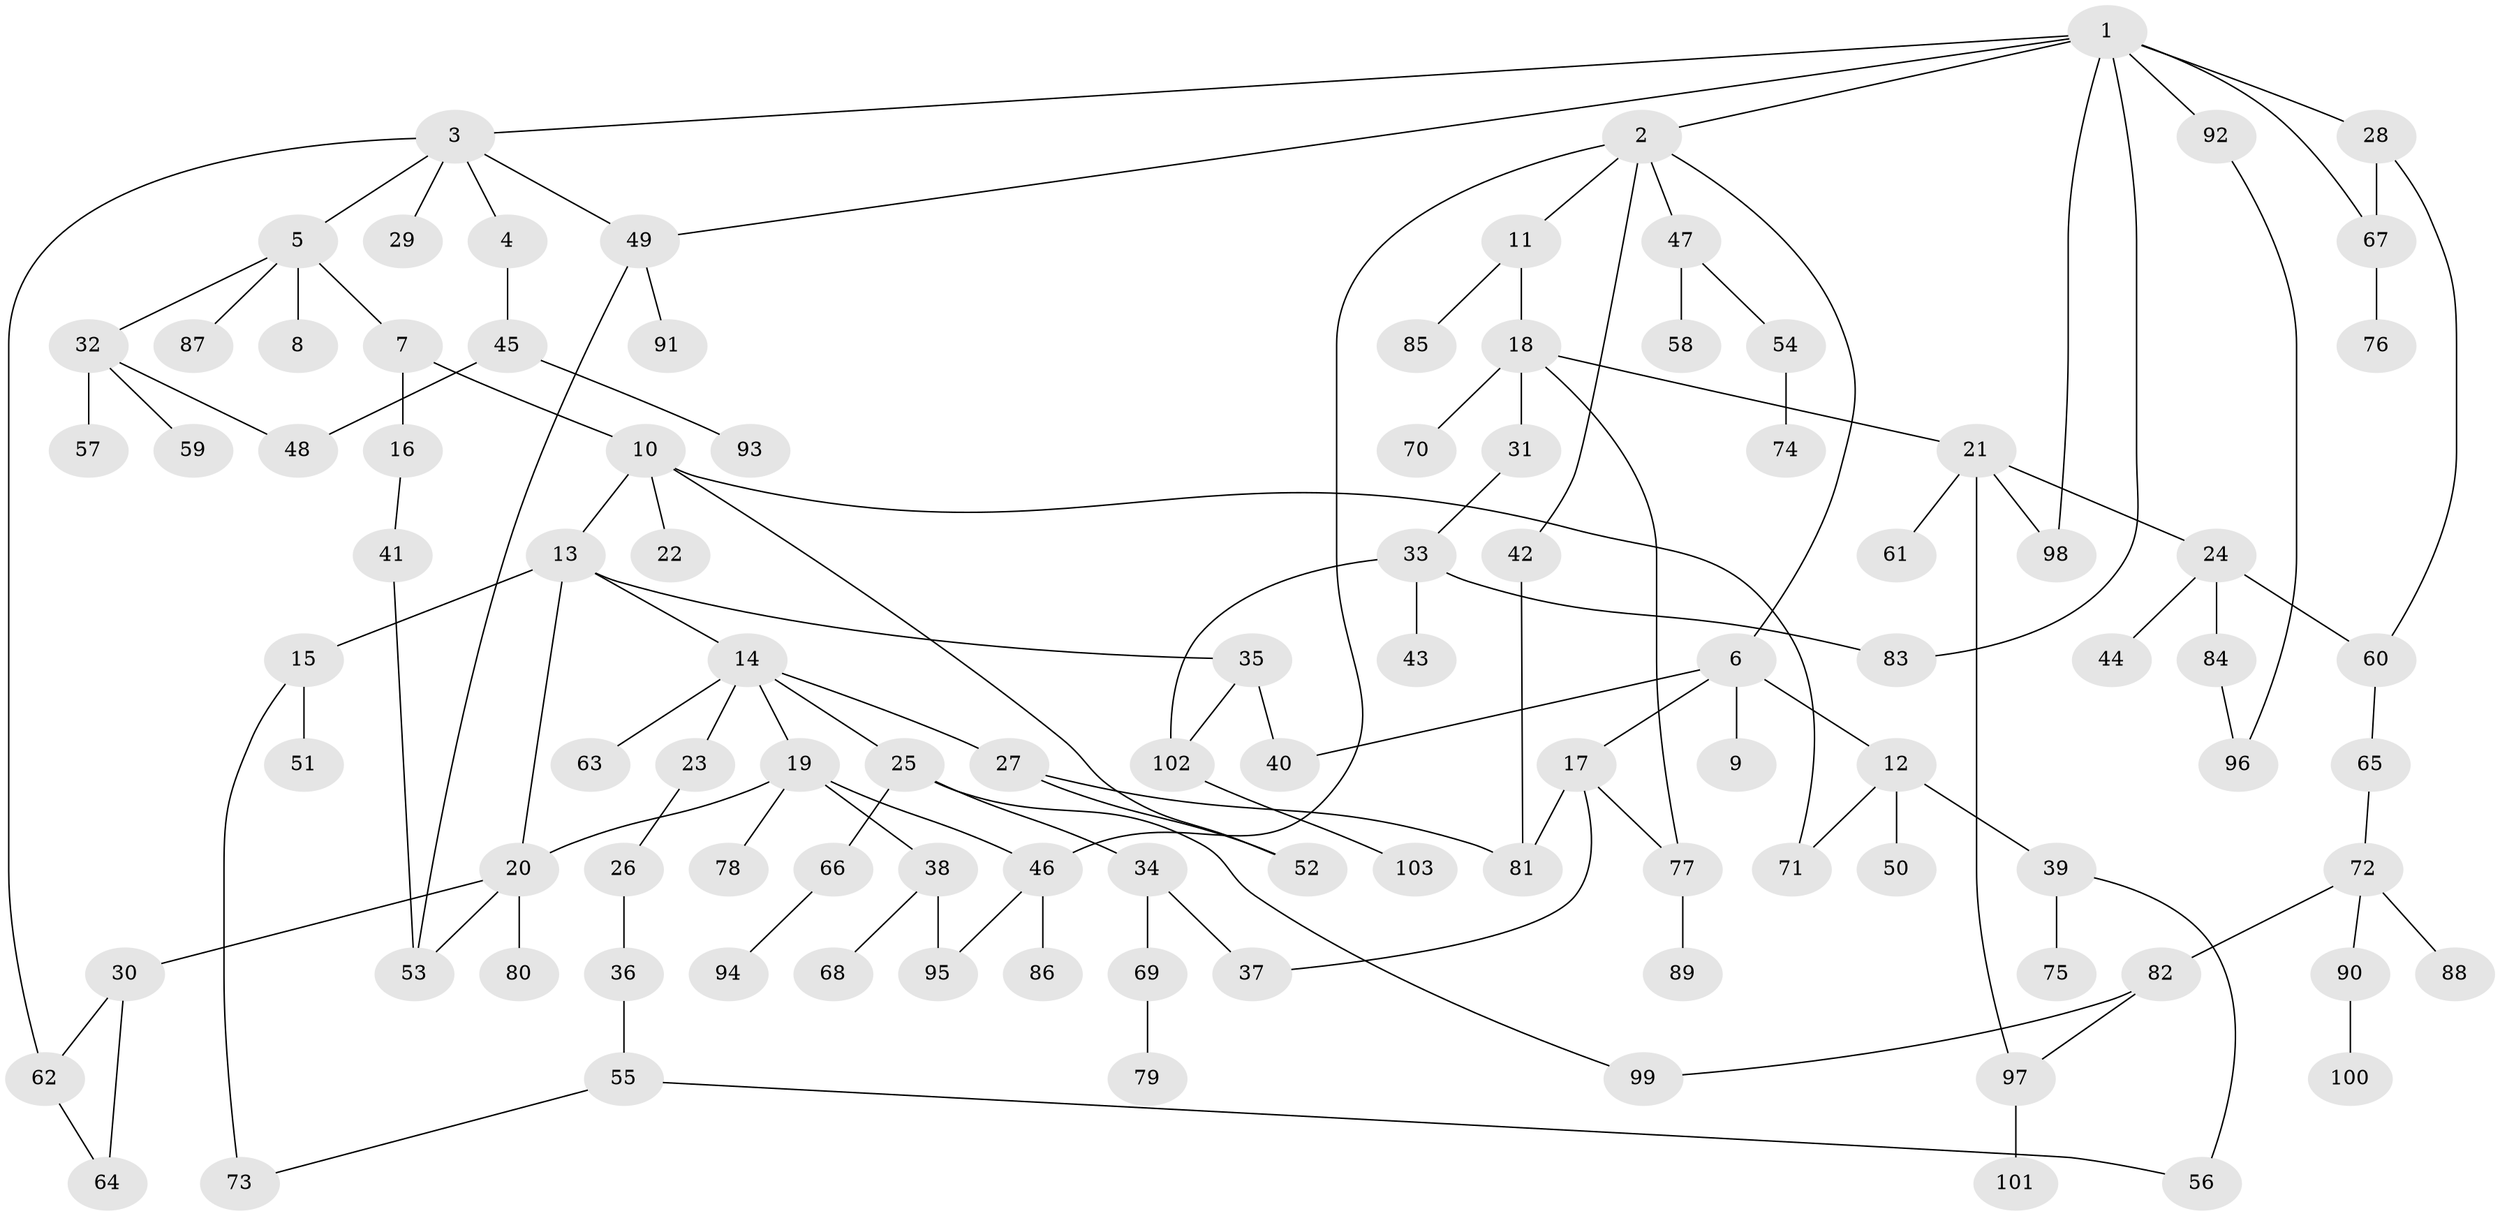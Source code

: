 // Generated by graph-tools (version 1.1) at 2025/41/03/09/25 04:41:20]
// undirected, 103 vertices, 128 edges
graph export_dot {
graph [start="1"]
  node [color=gray90,style=filled];
  1;
  2;
  3;
  4;
  5;
  6;
  7;
  8;
  9;
  10;
  11;
  12;
  13;
  14;
  15;
  16;
  17;
  18;
  19;
  20;
  21;
  22;
  23;
  24;
  25;
  26;
  27;
  28;
  29;
  30;
  31;
  32;
  33;
  34;
  35;
  36;
  37;
  38;
  39;
  40;
  41;
  42;
  43;
  44;
  45;
  46;
  47;
  48;
  49;
  50;
  51;
  52;
  53;
  54;
  55;
  56;
  57;
  58;
  59;
  60;
  61;
  62;
  63;
  64;
  65;
  66;
  67;
  68;
  69;
  70;
  71;
  72;
  73;
  74;
  75;
  76;
  77;
  78;
  79;
  80;
  81;
  82;
  83;
  84;
  85;
  86;
  87;
  88;
  89;
  90;
  91;
  92;
  93;
  94;
  95;
  96;
  97;
  98;
  99;
  100;
  101;
  102;
  103;
  1 -- 2;
  1 -- 3;
  1 -- 28;
  1 -- 67;
  1 -- 83;
  1 -- 92;
  1 -- 49;
  1 -- 98;
  2 -- 6;
  2 -- 11;
  2 -- 42;
  2 -- 47;
  2 -- 46;
  3 -- 4;
  3 -- 5;
  3 -- 29;
  3 -- 49;
  3 -- 62;
  4 -- 45;
  5 -- 7;
  5 -- 8;
  5 -- 32;
  5 -- 87;
  6 -- 9;
  6 -- 12;
  6 -- 17;
  6 -- 40;
  7 -- 10;
  7 -- 16;
  10 -- 13;
  10 -- 22;
  10 -- 71;
  10 -- 52;
  11 -- 18;
  11 -- 85;
  12 -- 39;
  12 -- 50;
  12 -- 71;
  13 -- 14;
  13 -- 15;
  13 -- 35;
  13 -- 20;
  14 -- 19;
  14 -- 23;
  14 -- 25;
  14 -- 27;
  14 -- 63;
  15 -- 51;
  15 -- 73;
  16 -- 41;
  17 -- 81;
  17 -- 37;
  17 -- 77;
  18 -- 21;
  18 -- 31;
  18 -- 70;
  18 -- 77;
  19 -- 20;
  19 -- 38;
  19 -- 46;
  19 -- 78;
  20 -- 30;
  20 -- 53;
  20 -- 80;
  21 -- 24;
  21 -- 61;
  21 -- 98;
  21 -- 97;
  23 -- 26;
  24 -- 44;
  24 -- 84;
  24 -- 60;
  25 -- 34;
  25 -- 66;
  25 -- 99;
  26 -- 36;
  27 -- 52;
  27 -- 81;
  28 -- 60;
  28 -- 67;
  30 -- 62;
  30 -- 64;
  31 -- 33;
  32 -- 57;
  32 -- 59;
  32 -- 48;
  33 -- 43;
  33 -- 102;
  33 -- 83;
  34 -- 37;
  34 -- 69;
  35 -- 102;
  35 -- 40;
  36 -- 55;
  38 -- 68;
  38 -- 95;
  39 -- 75;
  39 -- 56;
  41 -- 53;
  42 -- 81;
  45 -- 48;
  45 -- 93;
  46 -- 86;
  46 -- 95;
  47 -- 54;
  47 -- 58;
  49 -- 91;
  49 -- 53;
  54 -- 74;
  55 -- 56;
  55 -- 73;
  60 -- 65;
  62 -- 64;
  65 -- 72;
  66 -- 94;
  67 -- 76;
  69 -- 79;
  72 -- 82;
  72 -- 88;
  72 -- 90;
  77 -- 89;
  82 -- 97;
  82 -- 99;
  84 -- 96;
  90 -- 100;
  92 -- 96;
  97 -- 101;
  102 -- 103;
}
